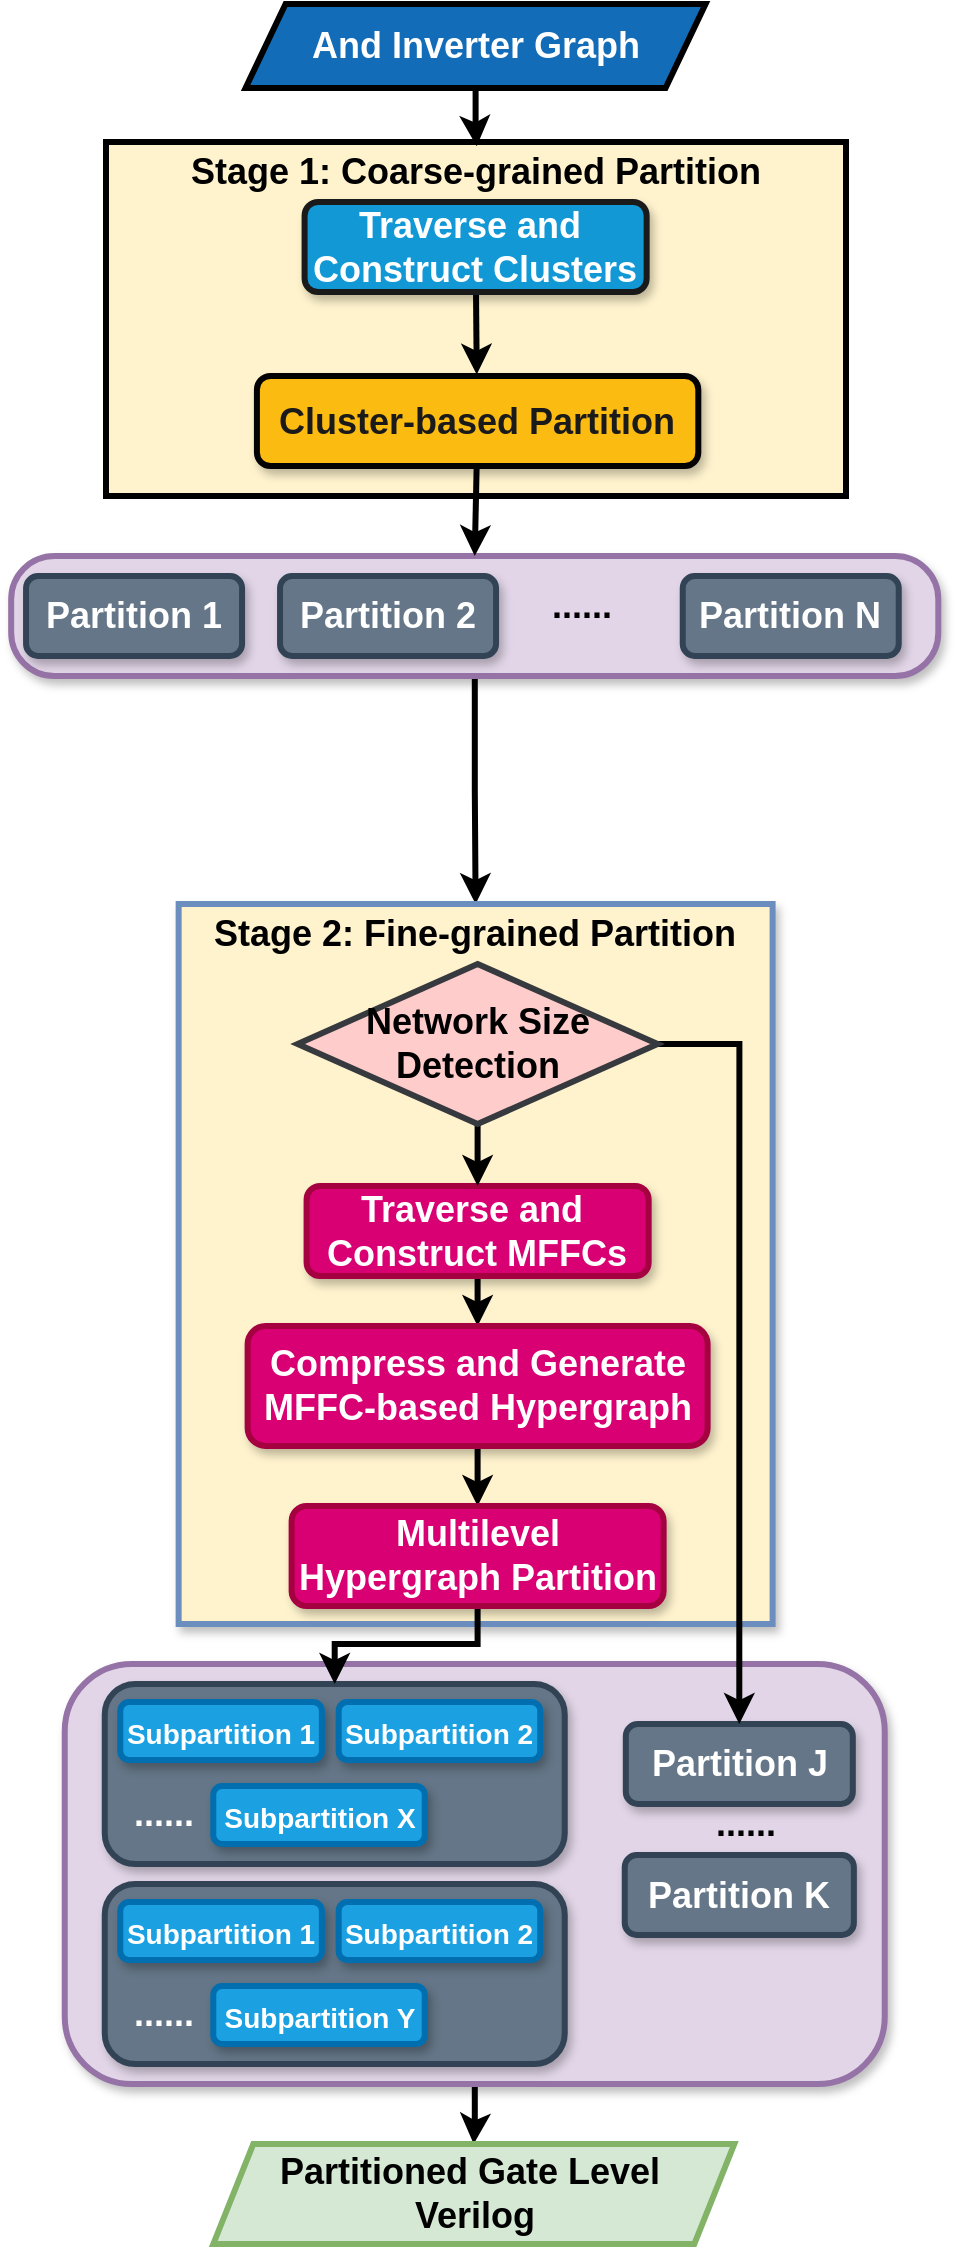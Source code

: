 <mxfile version="25.0.3">
  <diagram name="第 1 页" id="j_07Ym5FIF2X4ZPxHcAr">
    <mxGraphModel dx="1920" dy="1882" grid="1" gridSize="10" guides="1" tooltips="1" connect="0" arrows="1" fold="1" page="1" pageScale="1" pageWidth="530" pageHeight="1130" math="0" shadow="0">
      <root>
        <mxCell id="0" />
        <mxCell id="1" parent="0" />
        <mxCell id="IHA92KQq_NijXk_jOCyx-48" style="edgeStyle=orthogonalEdgeStyle;rounded=0;orthogonalLoop=1;jettySize=auto;html=1;strokeWidth=3;" parent="1" source="IHA92KQq_NijXk_jOCyx-46" target="BfRxkR6zQDN4HbglDn2J-5" edge="1">
          <mxGeometry relative="1" as="geometry" />
        </mxCell>
        <mxCell id="IHA92KQq_NijXk_jOCyx-46" value="" style="rounded=1;whiteSpace=wrap;html=1;shadow=1;strokeWidth=3;fillColor=#e1d5e7;strokeColor=#9673a6;fontSize=18;arcSize=16;" parent="1" vertex="1">
          <mxGeometry x="-470.63" y="-296" width="410" height="210" as="geometry" />
        </mxCell>
        <mxCell id="RKz9n2dJhe-HLLSOtMHz-72" style="edgeStyle=orthogonalEdgeStyle;rounded=0;orthogonalLoop=1;jettySize=auto;html=1;entryX=0.5;entryY=0;entryDx=0;entryDy=0;fontStyle=1;fontSize=15;strokeWidth=3;" parent="1" edge="1">
          <mxGeometry relative="1" as="geometry">
            <mxPoint x="-259.793" y="514" as="sourcePoint" />
          </mxGeometry>
        </mxCell>
        <mxCell id="IHA92KQq_NijXk_jOCyx-16" style="edgeStyle=orthogonalEdgeStyle;rounded=0;orthogonalLoop=1;jettySize=auto;html=1;entryX=0.5;entryY=0;entryDx=0;entryDy=0;strokeWidth=3;" parent="1" source="7EjFisQ0ylx8nIiFaVZQ-102" target="xWjIhd71VnCCE1YYqo9q-8" edge="1">
          <mxGeometry relative="1" as="geometry" />
        </mxCell>
        <mxCell id="7EjFisQ0ylx8nIiFaVZQ-102" value="" style="rounded=1;whiteSpace=wrap;html=1;shadow=1;strokeWidth=3;fillColor=#e1d5e7;strokeColor=#9673a6;fontSize=18;arcSize=36;" parent="1" vertex="1">
          <mxGeometry x="-497.41" y="-850" width="463.56" height="60" as="geometry" />
        </mxCell>
        <mxCell id="7EjFisQ0ylx8nIiFaVZQ-103" value="&lt;font face=&quot;Helvetica&quot; style=&quot;font-size: 18px;&quot;&gt;Partition 1&lt;/font&gt;" style="rounded=1;whiteSpace=wrap;html=1;fillColor=#647687;strokeColor=#314354;fontStyle=1;fontSize=18;strokeWidth=3;shadow=1;fontColor=#ffffff;" parent="1" vertex="1">
          <mxGeometry x="-489.97" y="-840" width="108" height="40" as="geometry" />
        </mxCell>
        <mxCell id="7EjFisQ0ylx8nIiFaVZQ-106" value="&lt;font face=&quot;Helvetica&quot; style=&quot;font-size: 18px;&quot;&gt;......&lt;/font&gt;" style="text;html=1;strokeColor=none;fillColor=none;align=center;verticalAlign=middle;whiteSpace=wrap;rounded=0;fontStyle=1;fontSize=18;strokeWidth=3;" parent="1" vertex="1">
          <mxGeometry x="-241.97" y="-840" width="60" height="30" as="geometry" />
        </mxCell>
        <mxCell id="7EjFisQ0ylx8nIiFaVZQ-107" value="&lt;font face=&quot;Helvetica&quot; style=&quot;font-size: 18px;&quot;&gt;Partition N&lt;/font&gt;" style="rounded=1;whiteSpace=wrap;html=1;fillColor=#647687;strokeColor=#314354;fontStyle=1;fontSize=18;strokeWidth=3;shadow=1;fontColor=#ffffff;" parent="1" vertex="1">
          <mxGeometry x="-161.63" y="-840" width="108" height="40" as="geometry" />
        </mxCell>
        <mxCell id="7EjFisQ0ylx8nIiFaVZQ-108" value="&lt;font face=&quot;Helvetica&quot; style=&quot;font-size: 18px;&quot;&gt;Partition 2&lt;/font&gt;" style="rounded=1;whiteSpace=wrap;html=1;fillColor=#647687;strokeColor=#314354;fontStyle=1;fontSize=18;strokeWidth=3;shadow=1;fontColor=#ffffff;" parent="1" vertex="1">
          <mxGeometry x="-362.97" y="-840" width="108" height="40" as="geometry" />
        </mxCell>
        <mxCell id="7EjFisQ0ylx8nIiFaVZQ-117" value="" style="rounded=1;whiteSpace=wrap;html=1;shadow=1;strokeWidth=3;fillColor=#647687;strokeColor=#314354;fontSize=18;arcSize=17;fontColor=#ffffff;" parent="1" vertex="1">
          <mxGeometry x="-450.63" y="-286" width="230" height="90" as="geometry" />
        </mxCell>
        <mxCell id="7EjFisQ0ylx8nIiFaVZQ-118" value="&lt;font face=&quot;Helvetica&quot; style=&quot;font-size: 14px;&quot;&gt;Subpartition 1&lt;/font&gt;" style="rounded=1;whiteSpace=wrap;html=1;fontStyle=1;fontSize=18;strokeWidth=3;shadow=1;fillColor=#1ba1e2;strokeColor=#006EAF;fontColor=#ffffff;" parent="1" vertex="1">
          <mxGeometry x="-442.85" y="-277" width="100.78" height="29" as="geometry" />
        </mxCell>
        <mxCell id="7EjFisQ0ylx8nIiFaVZQ-122" value="&lt;font face=&quot;Helvetica&quot; style=&quot;font-size: 18px;&quot;&gt;Partition J&lt;/font&gt;" style="rounded=1;whiteSpace=wrap;html=1;fillColor=#647687;strokeColor=#314354;fontStyle=1;fontSize=18;strokeWidth=3;shadow=1;fontColor=#ffffff;" parent="1" vertex="1">
          <mxGeometry x="-190.1" y="-266" width="113.5" height="40" as="geometry" />
        </mxCell>
        <mxCell id="7EjFisQ0ylx8nIiFaVZQ-123" value="&lt;font face=&quot;Helvetica&quot; style=&quot;font-size: 18px;&quot;&gt;Partition K&lt;/font&gt;" style="rounded=1;whiteSpace=wrap;html=1;fillColor=#647687;strokeColor=#314354;fontStyle=1;fontSize=18;strokeWidth=3;shadow=1;fontColor=#ffffff;" parent="1" vertex="1">
          <mxGeometry x="-190.63" y="-200.5" width="114.56" height="40" as="geometry" />
        </mxCell>
        <mxCell id="7EjFisQ0ylx8nIiFaVZQ-124" value="&lt;font color=&quot;#ffffff&quot; face=&quot;Helvetica&quot; style=&quot;font-size: 18px;&quot;&gt;......&lt;/font&gt;" style="text;html=1;strokeColor=none;fillColor=none;align=center;verticalAlign=middle;whiteSpace=wrap;rounded=0;fontStyle=1;fontSize=18;strokeWidth=3;" parent="1" vertex="1">
          <mxGeometry x="-450.63" y="-236" width="60" height="30" as="geometry" />
        </mxCell>
        <mxCell id="xWjIhd71VnCCE1YYqo9q-8" value="" style="rounded=0;whiteSpace=wrap;html=1;strokeWidth=3;shadow=1;fillColor=#fef3cd;strokeColor=#6c8ebf;" parent="1" vertex="1">
          <mxGeometry x="-413.67" y="-676" width="296.97" height="360" as="geometry" />
        </mxCell>
        <mxCell id="xWjIhd71VnCCE1YYqo9q-9" value="&lt;b style=&quot;font-size: 18px;&quot;&gt;Stage 2:&amp;nbsp;&lt;/b&gt;&lt;span style=&quot;font-size: 18px;&quot;&gt;&lt;b&gt;Fine-grained Partition&lt;/b&gt;&lt;/span&gt;" style="text;html=1;align=center;verticalAlign=middle;whiteSpace=wrap;rounded=0;" parent="1" vertex="1">
          <mxGeometry x="-402.69" y="-676" width="275" height="30" as="geometry" />
        </mxCell>
        <mxCell id="xWjIhd71VnCCE1YYqo9q-13" style="edgeStyle=orthogonalEdgeStyle;rounded=0;orthogonalLoop=1;jettySize=auto;html=1;entryX=0.5;entryY=0;entryDx=0;entryDy=0;strokeWidth=3;" parent="1" source="xWjIhd71VnCCE1YYqo9q-10" target="xWjIhd71VnCCE1YYqo9q-12" edge="1">
          <mxGeometry relative="1" as="geometry" />
        </mxCell>
        <mxCell id="xWjIhd71VnCCE1YYqo9q-10" value="&lt;b style=&quot;&quot;&gt;&lt;font style=&quot;font-size: 18px;&quot;&gt;Traverse and&amp;nbsp; Construct MFFCs&lt;/font&gt;&lt;/b&gt;" style="rounded=1;whiteSpace=wrap;html=1;fillColor=#d80073;strokeColor=#A50040;strokeWidth=3;shadow=1;fontColor=#ffffff;" parent="1" vertex="1">
          <mxGeometry x="-349.71" y="-535" width="171.04" height="45" as="geometry" />
        </mxCell>
        <mxCell id="xWjIhd71VnCCE1YYqo9q-15" style="edgeStyle=orthogonalEdgeStyle;rounded=0;orthogonalLoop=1;jettySize=auto;html=1;entryX=0.5;entryY=0;entryDx=0;entryDy=0;strokeWidth=3;" parent="1" source="xWjIhd71VnCCE1YYqo9q-12" target="xWjIhd71VnCCE1YYqo9q-14" edge="1">
          <mxGeometry relative="1" as="geometry" />
        </mxCell>
        <mxCell id="xWjIhd71VnCCE1YYqo9q-12" value="&lt;b style=&quot;&quot;&gt;&lt;font style=&quot;font-size: 18px;&quot;&gt;Compress and Generate MFFC-based Hypergraph&lt;/font&gt;&lt;/b&gt;" style="rounded=1;whiteSpace=wrap;html=1;fillColor=#d80073;strokeColor=#A50040;strokeWidth=3;shadow=1;fontColor=#ffffff;" parent="1" vertex="1">
          <mxGeometry x="-379.19" y="-465" width="230" height="60" as="geometry" />
        </mxCell>
        <mxCell id="IHA92KQq_NijXk_jOCyx-24" style="edgeStyle=orthogonalEdgeStyle;rounded=0;orthogonalLoop=1;jettySize=auto;html=1;strokeWidth=3;" parent="1" source="xWjIhd71VnCCE1YYqo9q-14" target="7EjFisQ0ylx8nIiFaVZQ-117" edge="1">
          <mxGeometry relative="1" as="geometry">
            <Array as="points">
              <mxPoint x="-264.63" y="-306" />
              <mxPoint x="-335.63" y="-306" />
            </Array>
          </mxGeometry>
        </mxCell>
        <mxCell id="xWjIhd71VnCCE1YYqo9q-14" value="&lt;b style=&quot;&quot;&gt;&lt;font style=&quot;font-size: 18px;&quot;&gt;Multilevel Hypergraph Partition&lt;/font&gt;&lt;/b&gt;" style="rounded=1;whiteSpace=wrap;html=1;fillColor=#d80073;strokeColor=#A50040;strokeWidth=3;shadow=1;fontColor=#ffffff;" parent="1" vertex="1">
          <mxGeometry x="-357.19" y="-375" width="186" height="50" as="geometry" />
        </mxCell>
        <mxCell id="XvL0Aqur6_jCMQlNLn5S-1" value="" style="rounded=0;whiteSpace=wrap;html=1;strokeWidth=3;fillColor=#FEF3CD;strokeColor=#000000;" parent="1" vertex="1">
          <mxGeometry x="-450" y="-1057" width="370" height="177" as="geometry" />
        </mxCell>
        <mxCell id="BfRxkR6zQDN4HbglDn2J-4" value="&lt;span style=&quot;font-size: 18px; font-weight: 700;&quot;&gt;&lt;font color=&quot;#ffffff&quot;&gt;And Inverter Graph&lt;/font&gt;&lt;/span&gt;" style="shape=parallelogram;perimeter=parallelogramPerimeter;whiteSpace=wrap;html=1;fixedSize=1;fillColor=#136cb7;strokeColor=#000000;strokeWidth=3;" parent="1" vertex="1">
          <mxGeometry x="-380.22" y="-1126" width="230" height="42" as="geometry" />
        </mxCell>
        <mxCell id="BfRxkR6zQDN4HbglDn2J-5" value="&lt;span style=&quot;font-size: 18px; font-weight: 700;&quot;&gt;Partitioned Gate Level&amp;nbsp;&lt;/span&gt;&lt;div&gt;&lt;span style=&quot;font-size: 18px; font-weight: 700;&quot;&gt;Verilog&lt;/span&gt;&lt;/div&gt;" style="shape=parallelogram;perimeter=parallelogramPerimeter;whiteSpace=wrap;html=1;fixedSize=1;fillColor=#d5e8d4;strokeColor=#82b366;strokeWidth=3;" parent="1" vertex="1">
          <mxGeometry x="-396.35" y="-56" width="260.5" height="50" as="geometry" />
        </mxCell>
        <mxCell id="0tODEHoR0FGv6Y3S5fYB-1" value="&lt;br&gt;&lt;b style=&quot;forced-color-adjust: none; color: rgb(0, 0, 0); font-family: Helvetica; font-style: normal; font-variant-ligatures: normal; font-variant-caps: normal; letter-spacing: normal; orphans: 2; text-align: center; text-indent: 0px; text-transform: none; widows: 2; word-spacing: 0px; -webkit-text-stroke-width: 0px; white-space: normal; text-decoration-thickness: initial; text-decoration-style: initial; text-decoration-color: initial; font-size: 18px;&quot;&gt;Stage 1: Coarse-grained Partition&lt;/b&gt;&lt;div&gt;&lt;br/&gt;&lt;/div&gt;" style="text;html=1;align=center;verticalAlign=middle;whiteSpace=wrap;rounded=0;fillColor=none;" parent="1" vertex="1">
          <mxGeometry x="-430.19" y="-1057" width="330" height="30" as="geometry" />
        </mxCell>
        <mxCell id="IHA92KQq_NijXk_jOCyx-12" style="rounded=0;orthogonalLoop=1;jettySize=auto;html=1;entryX=0.498;entryY=-0.016;entryDx=0;entryDy=0;strokeWidth=3;entryPerimeter=0;" parent="1" source="0tODEHoR0FGv6Y3S5fYB-10" target="0tODEHoR0FGv6Y3S5fYB-11" edge="1">
          <mxGeometry relative="1" as="geometry">
            <mxPoint x="-265.22" y="-959.5" as="targetPoint" />
          </mxGeometry>
        </mxCell>
        <mxCell id="0tODEHoR0FGv6Y3S5fYB-10" value="&lt;b style=&quot;&quot;&gt;&lt;font style=&quot;font-size: 18px;&quot;&gt;Traverse and&amp;nbsp; Construct Clusters&lt;/font&gt;&lt;/b&gt;" style="rounded=1;whiteSpace=wrap;html=1;fillColor=#1398d6;strokeColor=#1A1A1A;strokeWidth=3;shadow=1;fontColor=#ffffff;" parent="1" vertex="1">
          <mxGeometry x="-350.71" y="-1027" width="171.04" height="45" as="geometry" />
        </mxCell>
        <mxCell id="IHA92KQq_NijXk_jOCyx-19" style="rounded=0;orthogonalLoop=1;jettySize=auto;html=1;entryX=0.5;entryY=0;entryDx=0;entryDy=0;strokeWidth=3;" parent="1" source="0tODEHoR0FGv6Y3S5fYB-11" target="7EjFisQ0ylx8nIiFaVZQ-102" edge="1">
          <mxGeometry relative="1" as="geometry" />
        </mxCell>
        <mxCell id="0tODEHoR0FGv6Y3S5fYB-11" value="&lt;font color=&quot;#1a1a1a&quot;&gt;&lt;b&gt;&lt;font style=&quot;font-size: 18px;&quot;&gt;Cluster-based&amp;nbsp;&lt;/font&gt;&lt;/b&gt;&lt;b style=&quot;&quot;&gt;&lt;font style=&quot;font-size: 18px;&quot;&gt;Partition&lt;/font&gt;&lt;/b&gt;&lt;/font&gt;" style="rounded=1;whiteSpace=wrap;html=1;fillColor=#fcbb11;strokeColor=#030303;strokeWidth=3;shadow=1;fontColor=#ffffff;" parent="1" vertex="1">
          <mxGeometry x="-374.54" y="-940" width="220.7" height="45" as="geometry" />
        </mxCell>
        <mxCell id="IHA92KQq_NijXk_jOCyx-9" style="edgeStyle=orthogonalEdgeStyle;rounded=0;orthogonalLoop=1;jettySize=auto;html=1;entryX=0.501;entryY=0.012;entryDx=0;entryDy=0;entryPerimeter=0;strokeWidth=3;" parent="1" source="BfRxkR6zQDN4HbglDn2J-4" target="XvL0Aqur6_jCMQlNLn5S-1" edge="1">
          <mxGeometry relative="1" as="geometry" />
        </mxCell>
        <mxCell id="IHA92KQq_NijXk_jOCyx-23" style="edgeStyle=orthogonalEdgeStyle;rounded=0;orthogonalLoop=1;jettySize=auto;html=1;entryX=0.5;entryY=0;entryDx=0;entryDy=0;strokeWidth=3;" parent="1" source="IHA92KQq_NijXk_jOCyx-22" target="xWjIhd71VnCCE1YYqo9q-10" edge="1">
          <mxGeometry relative="1" as="geometry" />
        </mxCell>
        <mxCell id="IHA92KQq_NijXk_jOCyx-25" style="edgeStyle=orthogonalEdgeStyle;rounded=0;orthogonalLoop=1;jettySize=auto;html=1;strokeWidth=3;entryX=0.5;entryY=0;entryDx=0;entryDy=0;" parent="1" source="IHA92KQq_NijXk_jOCyx-22" target="7EjFisQ0ylx8nIiFaVZQ-122" edge="1">
          <mxGeometry relative="1" as="geometry">
            <mxPoint x="-130.63" y="-276" as="targetPoint" />
            <Array as="points">
              <mxPoint x="-133.63" y="-606" />
            </Array>
          </mxGeometry>
        </mxCell>
        <mxCell id="IHA92KQq_NijXk_jOCyx-22" value="&lt;font style=&quot;font-size: 18px;&quot;&gt;&lt;b&gt;Network Size&lt;/b&gt;&lt;/font&gt;&lt;div style=&quot;font-size: 18px;&quot;&gt;&lt;font style=&quot;font-size: 18px;&quot;&gt;&lt;b&gt;Detection&lt;/b&gt;&lt;/font&gt;&lt;/div&gt;" style="rhombus;whiteSpace=wrap;html=1;fillColor=#ffcccc;strokeColor=#36393d;strokeWidth=3;" parent="1" vertex="1">
          <mxGeometry x="-354.19" y="-646" width="180" height="80" as="geometry" />
        </mxCell>
        <mxCell id="IHA92KQq_NijXk_jOCyx-34" value="&lt;font face=&quot;Helvetica&quot; style=&quot;font-size: 14px;&quot;&gt;Subpartition 2&lt;/font&gt;" style="rounded=1;whiteSpace=wrap;html=1;fillColor=#1ba1e2;strokeColor=#006EAF;fontStyle=1;fontSize=18;strokeWidth=3;shadow=1;fontColor=#ffffff;" parent="1" vertex="1">
          <mxGeometry x="-333.67" y="-277" width="100.78" height="29" as="geometry" />
        </mxCell>
        <mxCell id="IHA92KQq_NijXk_jOCyx-35" value="&lt;font face=&quot;Helvetica&quot; style=&quot;font-size: 14px;&quot;&gt;Subpartition X&lt;/font&gt;" style="rounded=1;whiteSpace=wrap;html=1;fillColor=#1ba1e2;strokeColor=#006EAF;fontStyle=1;fontSize=18;strokeWidth=3;shadow=1;fontColor=#ffffff;" parent="1" vertex="1">
          <mxGeometry x="-396.35" y="-235" width="105.72" height="29" as="geometry" />
        </mxCell>
        <mxCell id="IHA92KQq_NijXk_jOCyx-41" value="" style="rounded=1;whiteSpace=wrap;html=1;shadow=1;strokeWidth=3;fillColor=#647687;strokeColor=#314354;fontSize=18;arcSize=17;fontColor=#ffffff;" parent="1" vertex="1">
          <mxGeometry x="-450.63" y="-186" width="230" height="90" as="geometry" />
        </mxCell>
        <mxCell id="IHA92KQq_NijXk_jOCyx-42" value="&lt;font face=&quot;Helvetica&quot; style=&quot;font-size: 14px;&quot;&gt;Subpartition 1&lt;/font&gt;" style="rounded=1;whiteSpace=wrap;html=1;fillColor=#1ba1e2;strokeColor=#006EAF;fontStyle=1;fontSize=18;strokeWidth=3;shadow=1;fontColor=#ffffff;" parent="1" vertex="1">
          <mxGeometry x="-442.85" y="-177" width="100.78" height="29" as="geometry" />
        </mxCell>
        <mxCell id="IHA92KQq_NijXk_jOCyx-43" value="&lt;font color=&quot;#ffffff&quot; face=&quot;Helvetica&quot; style=&quot;font-size: 18px;&quot;&gt;......&lt;/font&gt;" style="text;html=1;strokeColor=none;fillColor=none;align=center;verticalAlign=middle;whiteSpace=wrap;rounded=0;fontStyle=1;fontSize=18;strokeWidth=3;" parent="1" vertex="1">
          <mxGeometry x="-450.63" y="-136" width="60" height="30" as="geometry" />
        </mxCell>
        <mxCell id="IHA92KQq_NijXk_jOCyx-44" value="&lt;font face=&quot;Helvetica&quot; style=&quot;font-size: 14px;&quot;&gt;Subpartition 2&lt;/font&gt;" style="rounded=1;whiteSpace=wrap;html=1;fillColor=#1ba1e2;strokeColor=#006EAF;fontStyle=1;fontSize=18;strokeWidth=3;shadow=1;fontColor=#ffffff;" parent="1" vertex="1">
          <mxGeometry x="-333.67" y="-177" width="100.78" height="29" as="geometry" />
        </mxCell>
        <mxCell id="IHA92KQq_NijXk_jOCyx-45" value="&lt;font face=&quot;Helvetica&quot; style=&quot;font-size: 14px;&quot;&gt;Subpartition Y&lt;/font&gt;" style="rounded=1;whiteSpace=wrap;html=1;fillColor=#1ba1e2;strokeColor=#006EAF;fontStyle=1;fontSize=18;strokeWidth=3;shadow=1;fontColor=#ffffff;" parent="1" vertex="1">
          <mxGeometry x="-396.35" y="-135" width="105.72" height="29" as="geometry" />
        </mxCell>
        <mxCell id="IHA92KQq_NijXk_jOCyx-47" value="&lt;font face=&quot;Helvetica&quot; style=&quot;font-size: 18px;&quot;&gt;......&lt;/font&gt;" style="text;html=1;strokeColor=none;fillColor=none;align=center;verticalAlign=middle;whiteSpace=wrap;rounded=0;fontStyle=1;fontSize=18;strokeWidth=3;" parent="1" vertex="1">
          <mxGeometry x="-160.19" y="-231.5" width="60" height="30" as="geometry" />
        </mxCell>
      </root>
    </mxGraphModel>
  </diagram>
</mxfile>
